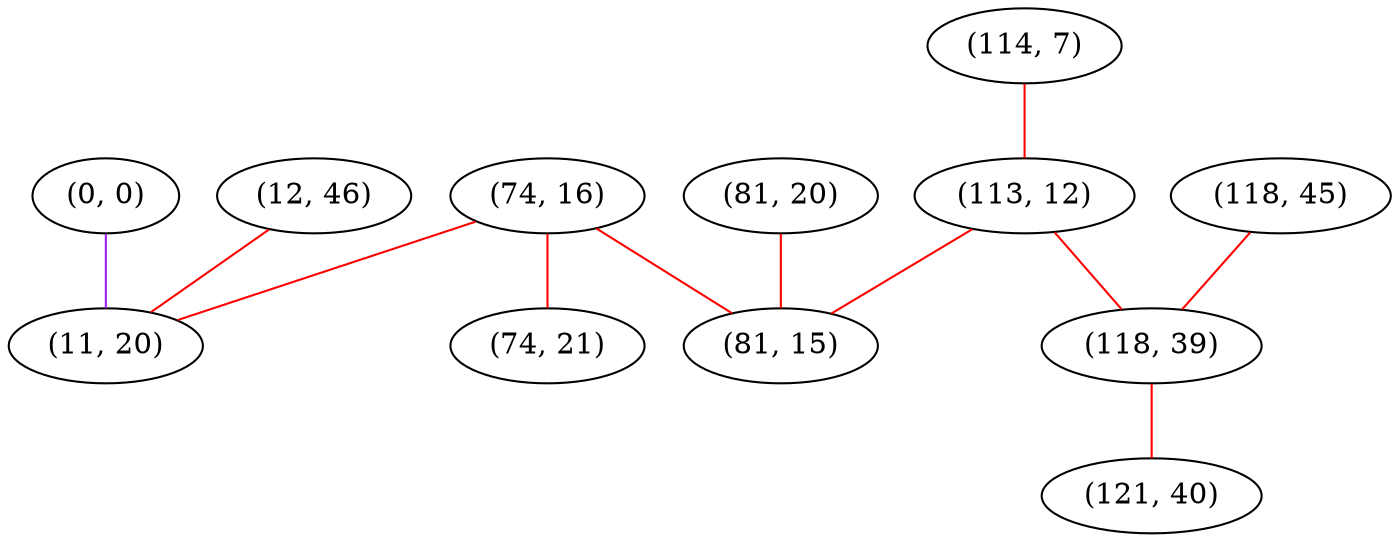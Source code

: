 graph "" {
"(0, 0)";
"(12, 46)";
"(118, 45)";
"(74, 16)";
"(81, 20)";
"(114, 7)";
"(74, 21)";
"(11, 20)";
"(113, 12)";
"(118, 39)";
"(121, 40)";
"(81, 15)";
"(0, 0)" -- "(11, 20)"  [color=purple, key=0, weight=4];
"(12, 46)" -- "(11, 20)"  [color=red, key=0, weight=1];
"(118, 45)" -- "(118, 39)"  [color=red, key=0, weight=1];
"(74, 16)" -- "(74, 21)"  [color=red, key=0, weight=1];
"(74, 16)" -- "(11, 20)"  [color=red, key=0, weight=1];
"(74, 16)" -- "(81, 15)"  [color=red, key=0, weight=1];
"(81, 20)" -- "(81, 15)"  [color=red, key=0, weight=1];
"(114, 7)" -- "(113, 12)"  [color=red, key=0, weight=1];
"(113, 12)" -- "(118, 39)"  [color=red, key=0, weight=1];
"(113, 12)" -- "(81, 15)"  [color=red, key=0, weight=1];
"(118, 39)" -- "(121, 40)"  [color=red, key=0, weight=1];
}
